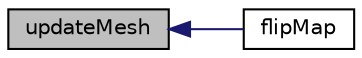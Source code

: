 digraph "updateMesh"
{
  bgcolor="transparent";
  edge [fontname="Helvetica",fontsize="10",labelfontname="Helvetica",labelfontsize="10"];
  node [fontname="Helvetica",fontsize="10",shape=record];
  rankdir="LR";
  Node4456 [label="updateMesh",height=0.2,width=0.4,color="black", fillcolor="grey75", style="filled", fontcolor="black"];
  Node4456 -> Node4457 [dir="back",color="midnightblue",fontsize="10",style="solid",fontname="Helvetica"];
  Node4457 [label="flipMap",height=0.2,width=0.4,color="black",URL="$a26585.html#a996e4df6a09881dbc50a7e1af0c65424"];
}
